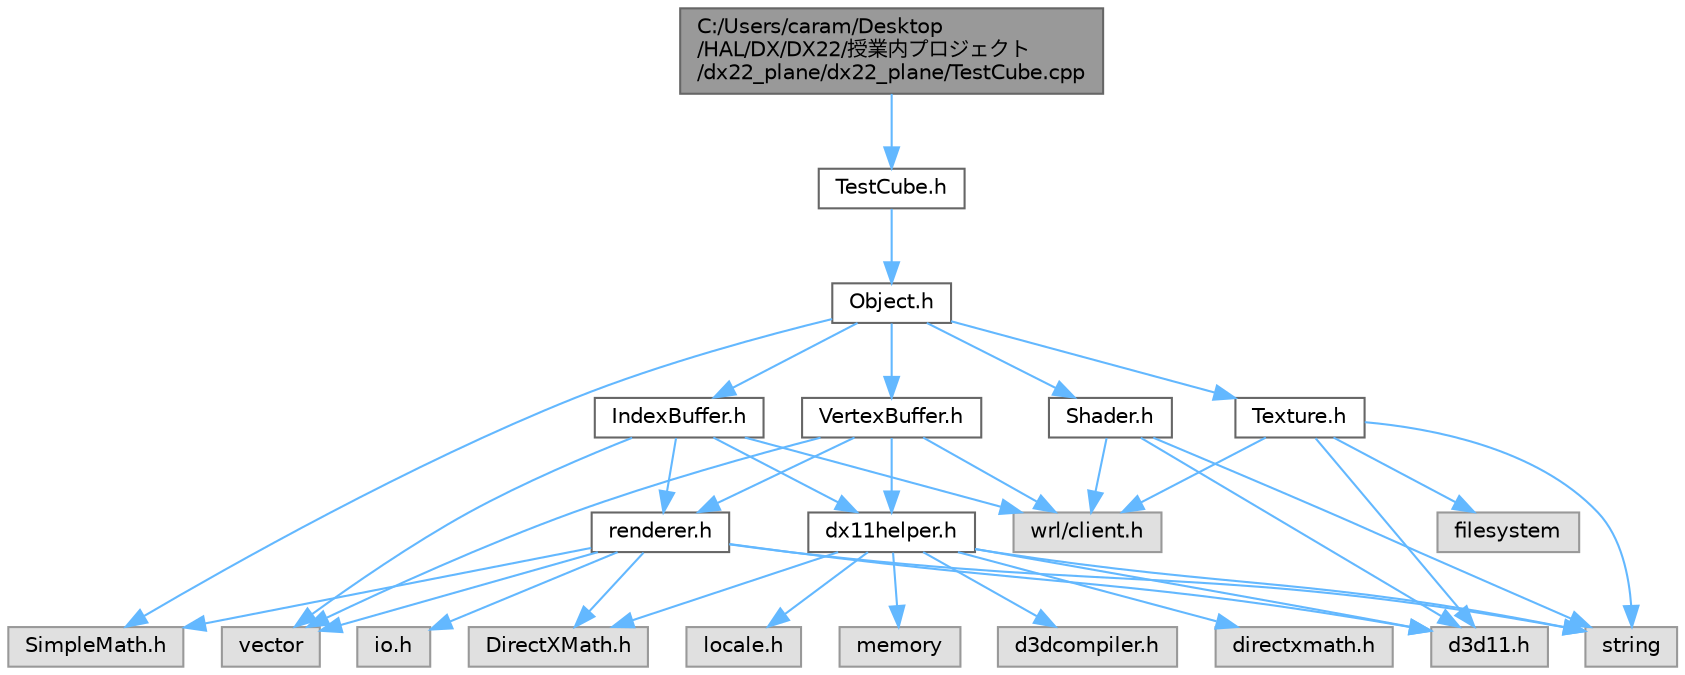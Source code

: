 digraph "C:/Users/caram/Desktop/HAL/DX/DX22/授業内プロジェクト/dx22_plane/dx22_plane/TestCube.cpp"
{
 // LATEX_PDF_SIZE
  bgcolor="transparent";
  edge [fontname=Helvetica,fontsize=10,labelfontname=Helvetica,labelfontsize=10];
  node [fontname=Helvetica,fontsize=10,shape=box,height=0.2,width=0.4];
  Node1 [id="Node000001",label="C:/Users/caram/Desktop\l/HAL/DX/DX22/授業内プロジェクト\l/dx22_plane/dx22_plane/TestCube.cpp",height=0.2,width=0.4,color="gray40", fillcolor="grey60", style="filled", fontcolor="black",tooltip=" "];
  Node1 -> Node2 [id="edge36_Node000001_Node000002",color="steelblue1",style="solid",tooltip=" "];
  Node2 [id="Node000002",label="TestCube.h",height=0.2,width=0.4,color="grey40", fillcolor="white", style="filled",URL="$_test_cube_8h.html",tooltip=" "];
  Node2 -> Node3 [id="edge37_Node000002_Node000003",color="steelblue1",style="solid",tooltip=" "];
  Node3 [id="Node000003",label="Object.h",height=0.2,width=0.4,color="grey40", fillcolor="white", style="filled",URL="$_object_8h.html",tooltip=" "];
  Node3 -> Node4 [id="edge38_Node000003_Node000004",color="steelblue1",style="solid",tooltip=" "];
  Node4 [id="Node000004",label="SimpleMath.h",height=0.2,width=0.4,color="grey60", fillcolor="#E0E0E0", style="filled",tooltip=" "];
  Node3 -> Node5 [id="edge39_Node000003_Node000005",color="steelblue1",style="solid",tooltip=" "];
  Node5 [id="Node000005",label="VertexBuffer.h",height=0.2,width=0.4,color="grey40", fillcolor="white", style="filled",URL="$_vertex_buffer_8h.html",tooltip=" "];
  Node5 -> Node6 [id="edge40_Node000005_Node000006",color="steelblue1",style="solid",tooltip=" "];
  Node6 [id="Node000006",label="vector",height=0.2,width=0.4,color="grey60", fillcolor="#E0E0E0", style="filled",tooltip=" "];
  Node5 -> Node7 [id="edge41_Node000005_Node000007",color="steelblue1",style="solid",tooltip=" "];
  Node7 [id="Node000007",label="wrl/client.h",height=0.2,width=0.4,color="grey60", fillcolor="#E0E0E0", style="filled",tooltip=" "];
  Node5 -> Node8 [id="edge42_Node000005_Node000008",color="steelblue1",style="solid",tooltip=" "];
  Node8 [id="Node000008",label="dx11helper.h",height=0.2,width=0.4,color="grey40", fillcolor="white", style="filled",URL="$dx11helper_8h.html",tooltip=" "];
  Node8 -> Node9 [id="edge43_Node000008_Node000009",color="steelblue1",style="solid",tooltip=" "];
  Node9 [id="Node000009",label="d3dcompiler.h",height=0.2,width=0.4,color="grey60", fillcolor="#E0E0E0", style="filled",tooltip=" "];
  Node8 -> Node10 [id="edge44_Node000008_Node000010",color="steelblue1",style="solid",tooltip=" "];
  Node10 [id="Node000010",label="directxmath.h",height=0.2,width=0.4,color="grey60", fillcolor="#E0E0E0", style="filled",tooltip=" "];
  Node8 -> Node11 [id="edge45_Node000008_Node000011",color="steelblue1",style="solid",tooltip=" "];
  Node11 [id="Node000011",label="locale.h",height=0.2,width=0.4,color="grey60", fillcolor="#E0E0E0", style="filled",tooltip=" "];
  Node8 -> Node12 [id="edge46_Node000008_Node000012",color="steelblue1",style="solid",tooltip=" "];
  Node12 [id="Node000012",label="d3d11.h",height=0.2,width=0.4,color="grey60", fillcolor="#E0E0E0", style="filled",tooltip=" "];
  Node8 -> Node13 [id="edge47_Node000008_Node000013",color="steelblue1",style="solid",tooltip=" "];
  Node13 [id="Node000013",label="DirectXMath.h",height=0.2,width=0.4,color="grey60", fillcolor="#E0E0E0", style="filled",tooltip=" "];
  Node8 -> Node14 [id="edge48_Node000008_Node000014",color="steelblue1",style="solid",tooltip=" "];
  Node14 [id="Node000014",label="memory",height=0.2,width=0.4,color="grey60", fillcolor="#E0E0E0", style="filled",tooltip=" "];
  Node8 -> Node15 [id="edge49_Node000008_Node000015",color="steelblue1",style="solid",tooltip=" "];
  Node15 [id="Node000015",label="string",height=0.2,width=0.4,color="grey60", fillcolor="#E0E0E0", style="filled",tooltip=" "];
  Node5 -> Node16 [id="edge50_Node000005_Node000016",color="steelblue1",style="solid",tooltip=" "];
  Node16 [id="Node000016",label="renderer.h",height=0.2,width=0.4,color="grey40", fillcolor="white", style="filled",URL="$_renderer_8h.html",tooltip=" "];
  Node16 -> Node12 [id="edge51_Node000016_Node000012",color="steelblue1",style="solid",tooltip=" "];
  Node16 -> Node13 [id="edge52_Node000016_Node000013",color="steelblue1",style="solid",tooltip=" "];
  Node16 -> Node4 [id="edge53_Node000016_Node000004",color="steelblue1",style="solid",tooltip=" "];
  Node16 -> Node17 [id="edge54_Node000016_Node000017",color="steelblue1",style="solid",tooltip=" "];
  Node17 [id="Node000017",label="io.h",height=0.2,width=0.4,color="grey60", fillcolor="#E0E0E0", style="filled",tooltip=" "];
  Node16 -> Node15 [id="edge55_Node000016_Node000015",color="steelblue1",style="solid",tooltip=" "];
  Node16 -> Node6 [id="edge56_Node000016_Node000006",color="steelblue1",style="solid",tooltip=" "];
  Node3 -> Node18 [id="edge57_Node000003_Node000018",color="steelblue1",style="solid",tooltip=" "];
  Node18 [id="Node000018",label="IndexBuffer.h",height=0.2,width=0.4,color="grey40", fillcolor="white", style="filled",URL="$_index_buffer_8h.html",tooltip=" "];
  Node18 -> Node6 [id="edge58_Node000018_Node000006",color="steelblue1",style="solid",tooltip=" "];
  Node18 -> Node7 [id="edge59_Node000018_Node000007",color="steelblue1",style="solid",tooltip=" "];
  Node18 -> Node8 [id="edge60_Node000018_Node000008",color="steelblue1",style="solid",tooltip=" "];
  Node18 -> Node16 [id="edge61_Node000018_Node000016",color="steelblue1",style="solid",tooltip=" "];
  Node3 -> Node19 [id="edge62_Node000003_Node000019",color="steelblue1",style="solid",tooltip=" "];
  Node19 [id="Node000019",label="Shader.h",height=0.2,width=0.4,color="grey40", fillcolor="white", style="filled",URL="$_shader_8h.html",tooltip=" "];
  Node19 -> Node7 [id="edge63_Node000019_Node000007",color="steelblue1",style="solid",tooltip=" "];
  Node19 -> Node15 [id="edge64_Node000019_Node000015",color="steelblue1",style="solid",tooltip=" "];
  Node19 -> Node12 [id="edge65_Node000019_Node000012",color="steelblue1",style="solid",tooltip=" "];
  Node3 -> Node20 [id="edge66_Node000003_Node000020",color="steelblue1",style="solid",tooltip=" "];
  Node20 [id="Node000020",label="Texture.h",height=0.2,width=0.4,color="grey40", fillcolor="white", style="filled",URL="$_texture_8h.html",tooltip=" "];
  Node20 -> Node12 [id="edge67_Node000020_Node000012",color="steelblue1",style="solid",tooltip=" "];
  Node20 -> Node15 [id="edge68_Node000020_Node000015",color="steelblue1",style="solid",tooltip=" "];
  Node20 -> Node7 [id="edge69_Node000020_Node000007",color="steelblue1",style="solid",tooltip=" "];
  Node20 -> Node21 [id="edge70_Node000020_Node000021",color="steelblue1",style="solid",tooltip=" "];
  Node21 [id="Node000021",label="filesystem",height=0.2,width=0.4,color="grey60", fillcolor="#E0E0E0", style="filled",tooltip=" "];
}
